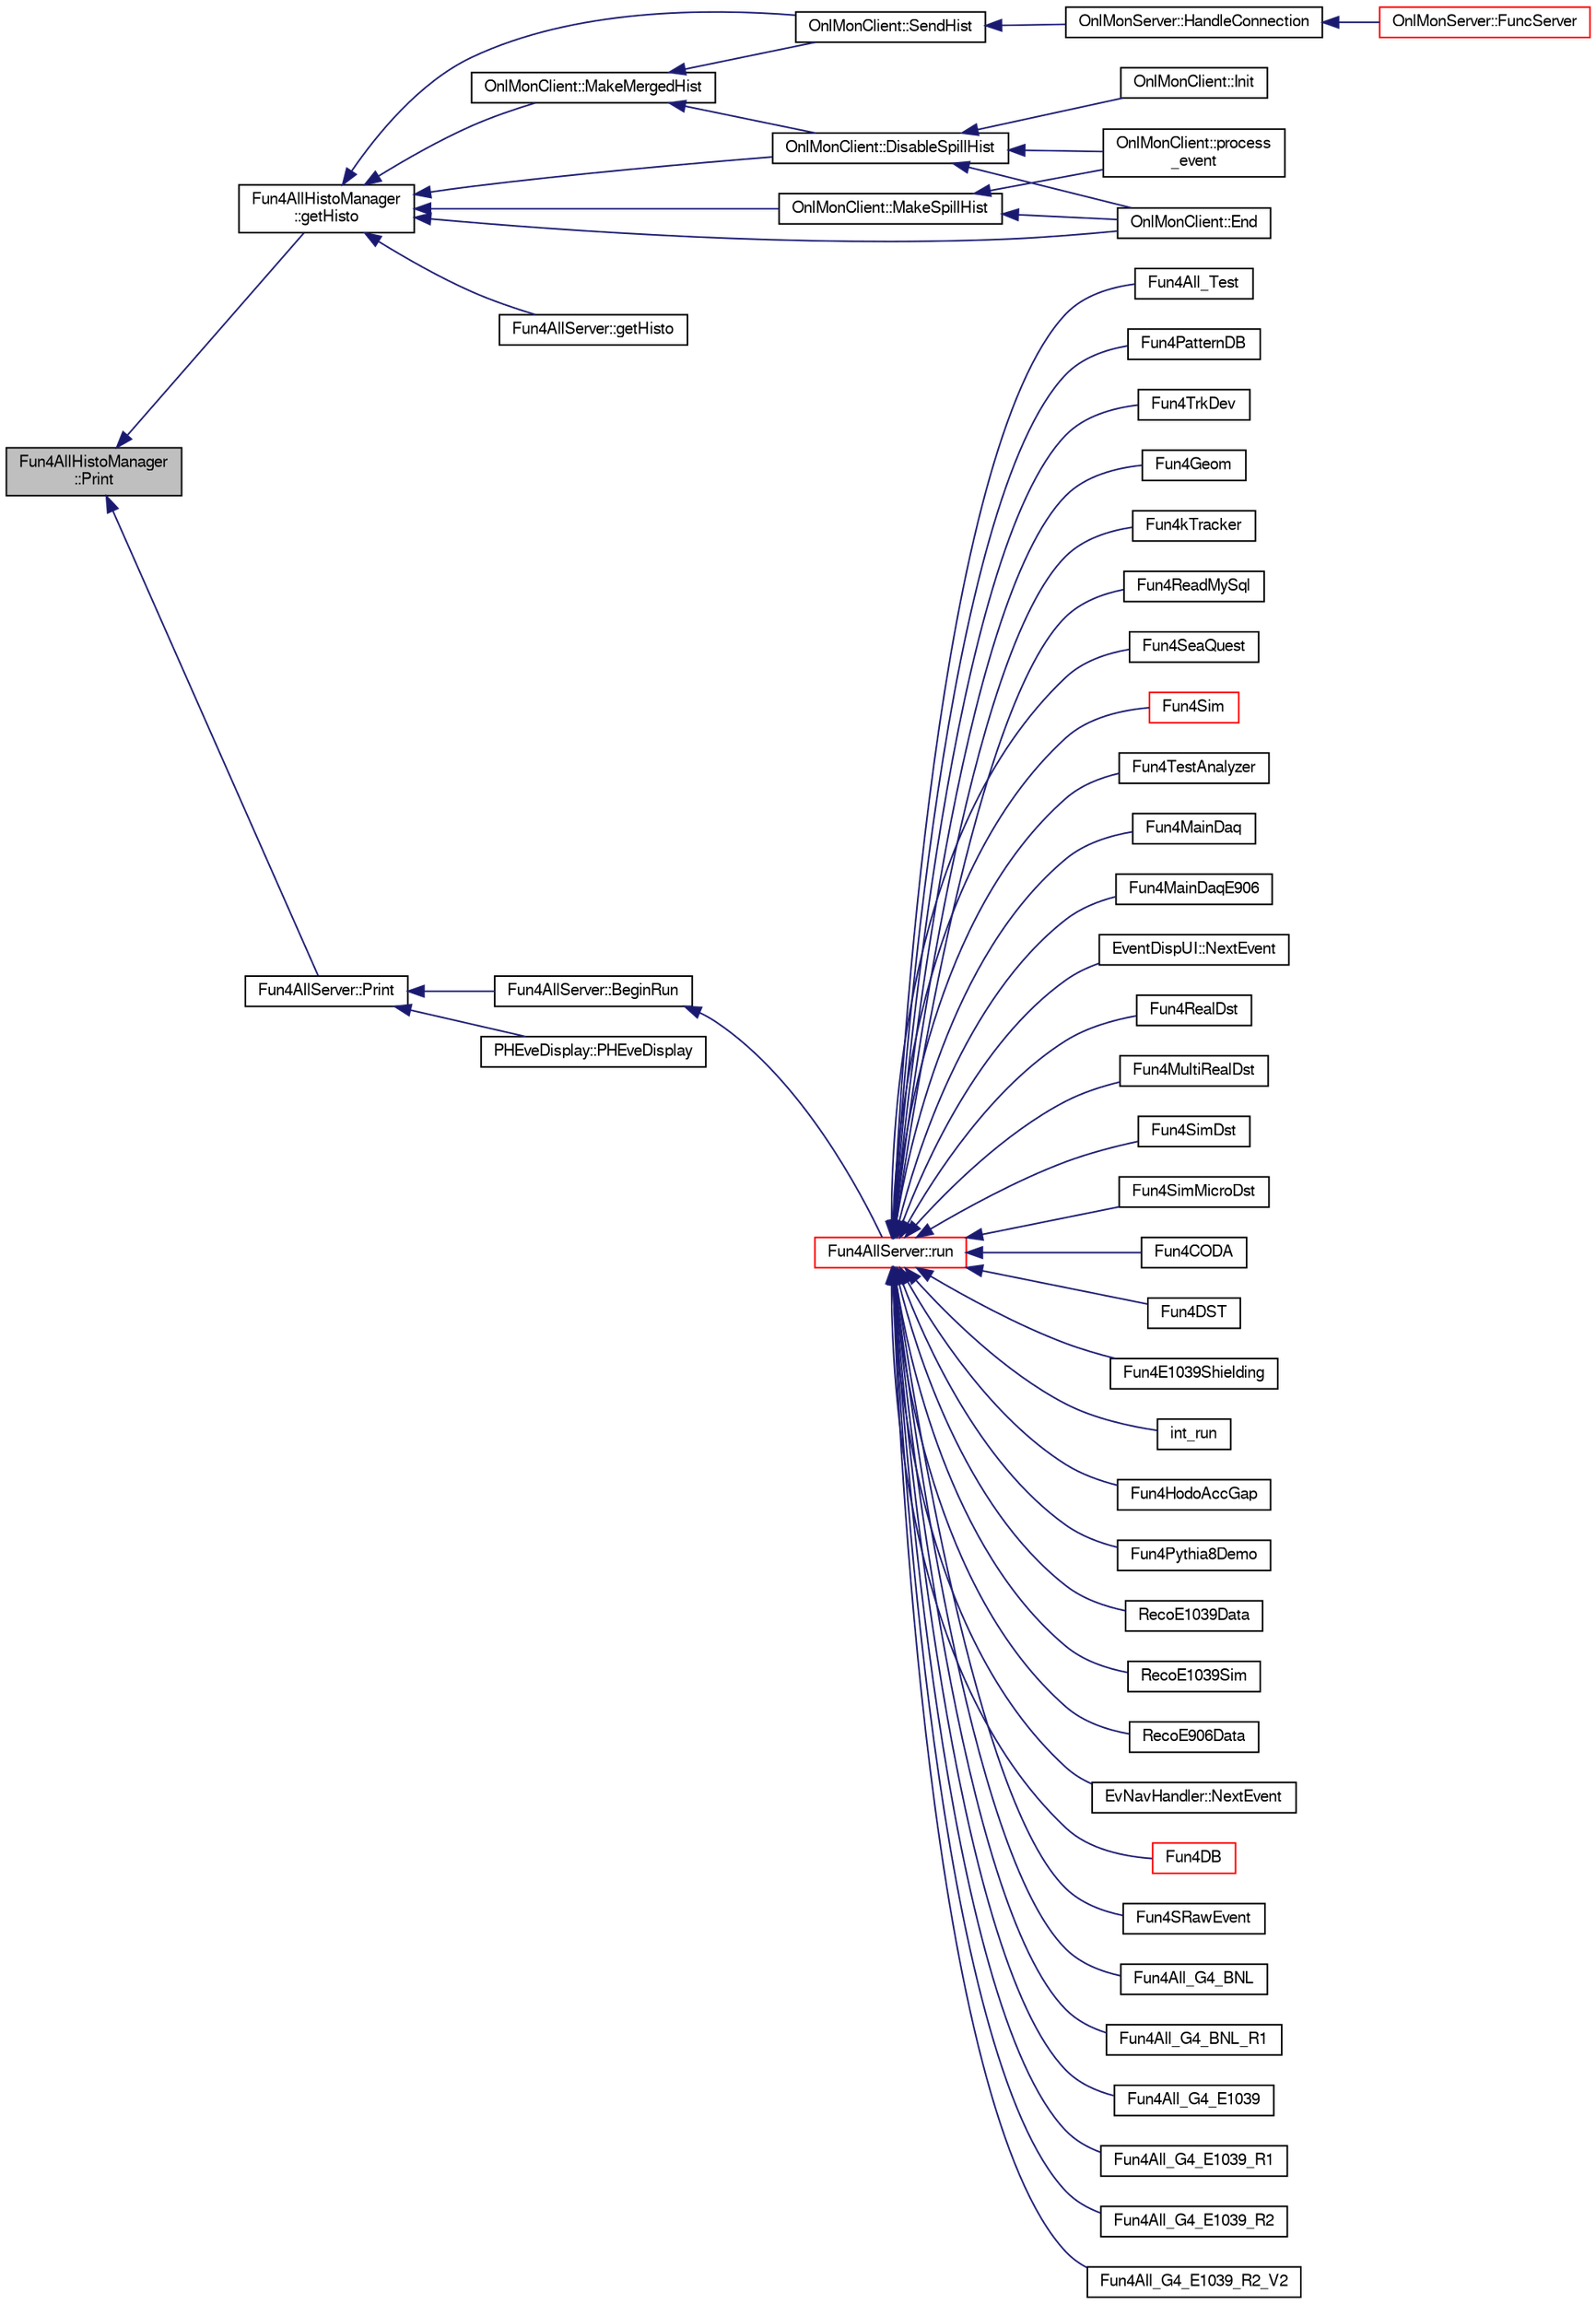 digraph "Fun4AllHistoManager::Print"
{
  bgcolor="transparent";
  edge [fontname="FreeSans",fontsize="10",labelfontname="FreeSans",labelfontsize="10"];
  node [fontname="FreeSans",fontsize="10",shape=record];
  rankdir="LR";
  Node1 [label="Fun4AllHistoManager\l::Print",height=0.2,width=0.4,color="black", fillcolor="grey75", style="filled" fontcolor="black"];
  Node1 -> Node2 [dir="back",color="midnightblue",fontsize="10",style="solid",fontname="FreeSans"];
  Node2 [label="Fun4AllHistoManager\l::getHisto",height=0.2,width=0.4,color="black",URL="$d3/d96/classFun4AllHistoManager.html#ae5401f032b650d41224dfa0e2f12d364"];
  Node2 -> Node3 [dir="back",color="midnightblue",fontsize="10",style="solid",fontname="FreeSans"];
  Node3 [label="OnlMonClient::DisableSpillHist",height=0.2,width=0.4,color="black",URL="$d9/d62/classOnlMonClient.html#adf3843d78cb59c4df0a8baa454755042"];
  Node3 -> Node4 [dir="back",color="midnightblue",fontsize="10",style="solid",fontname="FreeSans"];
  Node4 [label="OnlMonClient::Init",height=0.2,width=0.4,color="black",URL="$d9/d62/classOnlMonClient.html#a91282c6ffe8d2b7787632a1ab8d6916a"];
  Node3 -> Node5 [dir="back",color="midnightblue",fontsize="10",style="solid",fontname="FreeSans"];
  Node5 [label="OnlMonClient::process\l_event",height=0.2,width=0.4,color="black",URL="$d9/d62/classOnlMonClient.html#aae8316ce9e475ceb116f375bcb07fd41"];
  Node3 -> Node6 [dir="back",color="midnightblue",fontsize="10",style="solid",fontname="FreeSans"];
  Node6 [label="OnlMonClient::End",height=0.2,width=0.4,color="black",URL="$d9/d62/classOnlMonClient.html#a8e707fd7f6a89c8af8d716bdd06eed5d",tooltip="Called at the end of all processing. "];
  Node2 -> Node6 [dir="back",color="midnightblue",fontsize="10",style="solid",fontname="FreeSans"];
  Node2 -> Node7 [dir="back",color="midnightblue",fontsize="10",style="solid",fontname="FreeSans"];
  Node7 [label="Fun4AllServer::getHisto",height=0.2,width=0.4,color="black",URL="$da/d29/classFun4AllServer.html#a186f6b632bfe6120864a29651f3fff10"];
  Node2 -> Node8 [dir="back",color="midnightblue",fontsize="10",style="solid",fontname="FreeSans"];
  Node8 [label="OnlMonClient::MakeMergedHist",height=0.2,width=0.4,color="black",URL="$d9/d62/classOnlMonClient.html#a5327959f5913f05de4a7bed106a66604"];
  Node8 -> Node9 [dir="back",color="midnightblue",fontsize="10",style="solid",fontname="FreeSans"];
  Node9 [label="OnlMonClient::SendHist",height=0.2,width=0.4,color="black",URL="$d9/d62/classOnlMonClient.html#a99db500a862ab027dceda35548427aa7"];
  Node9 -> Node10 [dir="back",color="midnightblue",fontsize="10",style="solid",fontname="FreeSans"];
  Node10 [label="OnlMonServer::HandleConnection",height=0.2,width=0.4,color="black",URL="$d8/d38/classOnlMonServer.html#a9693ee62bc93597159ee3afcab2e4fe3"];
  Node10 -> Node11 [dir="back",color="midnightblue",fontsize="10",style="solid",fontname="FreeSans"];
  Node11 [label="OnlMonServer::FuncServer",height=0.2,width=0.4,color="red",URL="$d8/d38/classOnlMonServer.html#a6b92b7327c6c0a063d3478cd8422e42c"];
  Node8 -> Node3 [dir="back",color="midnightblue",fontsize="10",style="solid",fontname="FreeSans"];
  Node2 -> Node12 [dir="back",color="midnightblue",fontsize="10",style="solid",fontname="FreeSans"];
  Node12 [label="OnlMonClient::MakeSpillHist",height=0.2,width=0.4,color="black",URL="$d9/d62/classOnlMonClient.html#a2da49730f4fe278a8f85d80eb3b8d3c7"];
  Node12 -> Node5 [dir="back",color="midnightblue",fontsize="10",style="solid",fontname="FreeSans"];
  Node12 -> Node6 [dir="back",color="midnightblue",fontsize="10",style="solid",fontname="FreeSans"];
  Node2 -> Node9 [dir="back",color="midnightblue",fontsize="10",style="solid",fontname="FreeSans"];
  Node1 -> Node13 [dir="back",color="midnightblue",fontsize="10",style="solid",fontname="FreeSans"];
  Node13 [label="Fun4AllServer::Print",height=0.2,width=0.4,color="black",URL="$da/d29/classFun4AllServer.html#ae1b1a243ee1a67367c8da4ec3bdc003d"];
  Node13 -> Node14 [dir="back",color="midnightblue",fontsize="10",style="solid",fontname="FreeSans"];
  Node14 [label="Fun4AllServer::BeginRun",height=0.2,width=0.4,color="black",URL="$da/d29/classFun4AllServer.html#afcfc5583204cac58b4e66a2406187a18"];
  Node14 -> Node15 [dir="back",color="midnightblue",fontsize="10",style="solid",fontname="FreeSans"];
  Node15 [label="Fun4AllServer::run",height=0.2,width=0.4,color="red",URL="$da/d29/classFun4AllServer.html#a11bbc8b2f53bc06e0b05ee202dd6372a",tooltip="run n events (0 means up to end of file) "];
  Node15 -> Node16 [dir="back",color="midnightblue",fontsize="10",style="solid",fontname="FreeSans"];
  Node16 [label="Fun4RealDst",height=0.2,width=0.4,color="black",URL="$da/daa/Fun4RealDst_8C.html#af2bc551d71266cd8c5a6daeea6a861d8",tooltip="Fun4MainDaq.C: Fun4all macro to decode the MainDAQ data. "];
  Node15 -> Node17 [dir="back",color="midnightblue",fontsize="10",style="solid",fontname="FreeSans"];
  Node17 [label="Fun4MultiRealDst",height=0.2,width=0.4,color="black",URL="$da/daa/Fun4RealDst_8C.html#aa80eadb6952b5d52a756d7cf52d05770",tooltip="Function to analyze multiple DST files. "];
  Node15 -> Node18 [dir="back",color="midnightblue",fontsize="10",style="solid",fontname="FreeSans"];
  Node18 [label="Fun4SimDst",height=0.2,width=0.4,color="black",URL="$db/dba/Fun4SimDst_8C.html#abf0708efff889232b6c0a7359cfb70ae",tooltip="Fun4SimDst.C: Fun4all macro to analyze the E1039 simulated DST files. "];
  Node15 -> Node19 [dir="back",color="midnightblue",fontsize="10",style="solid",fontname="FreeSans"];
  Node19 [label="Fun4SimMicroDst",height=0.2,width=0.4,color="black",URL="$d6/dac/Fun4SimMicroDst_8C.html#ab980c780491ded824d61247fc1fa6127",tooltip="Fun4SimMicroDst.C: Fun4all macro to analyze you uDST. "];
  Node15 -> Node20 [dir="back",color="midnightblue",fontsize="10",style="solid",fontname="FreeSans"];
  Node20 [label="Fun4CODA",height=0.2,width=0.4,color="black",URL="$db/dbe/Fun4CODA_8C.html#a1bbee777074605aa2a59ddf9b2b52742"];
  Node15 -> Node21 [dir="back",color="midnightblue",fontsize="10",style="solid",fontname="FreeSans"];
  Node21 [label="Fun4DST",height=0.2,width=0.4,color="black",URL="$de/daf/Fun4DST_8C.html#a6a43c5ad028285b022976fa872e60cbc"];
  Node15 -> Node22 [dir="back",color="midnightblue",fontsize="10",style="solid",fontname="FreeSans"];
  Node22 [label="Fun4E1039Shielding",height=0.2,width=0.4,color="black",URL="$d2/d24/Fun4E1039Shielding_8C.html#a42592782dd55d6e219305ff678a00dc2"];
  Node15 -> Node23 [dir="back",color="midnightblue",fontsize="10",style="solid",fontname="FreeSans"];
  Node23 [label="int_run",height=0.2,width=0.4,color="black",URL="$d1/da2/E1039Shielding_2int__run_8C.html#a088590a1a5b93b904ba076de8ca1ef82"];
  Node15 -> Node24 [dir="back",color="midnightblue",fontsize="10",style="solid",fontname="FreeSans"];
  Node24 [label="Fun4HodoAccGap",height=0.2,width=0.4,color="black",URL="$d6/d6a/Fun4HodoAccGap_8C.html#a7aaa0687f144d5e7b417d7e9ac5f36da"];
  Node15 -> Node25 [dir="back",color="midnightblue",fontsize="10",style="solid",fontname="FreeSans"];
  Node25 [label="Fun4Pythia8Demo",height=0.2,width=0.4,color="black",URL="$de/d66/Fun4Pythia8Demo_8C.html#a6a06be36766511c5ad76013c9cbfe5b5"];
  Node15 -> Node26 [dir="back",color="midnightblue",fontsize="10",style="solid",fontname="FreeSans"];
  Node26 [label="RecoE1039Data",height=0.2,width=0.4,color="black",URL="$db/dea/RecoE1039Data_8C.html#a619388c470b52b98a611cb6f18ba24c1"];
  Node15 -> Node27 [dir="back",color="midnightblue",fontsize="10",style="solid",fontname="FreeSans"];
  Node27 [label="RecoE1039Sim",height=0.2,width=0.4,color="black",URL="$d0/d9c/RecoE1039Sim_8C.html#a07edfd7b51752cb53ea50911050a8511"];
  Node15 -> Node28 [dir="back",color="midnightblue",fontsize="10",style="solid",fontname="FreeSans"];
  Node28 [label="RecoE906Data",height=0.2,width=0.4,color="black",URL="$df/d0c/RecoE906Data_8C.html#ad032525ca693000ba382d14d82bf9f2b"];
  Node15 -> Node29 [dir="back",color="midnightblue",fontsize="10",style="solid",fontname="FreeSans"];
  Node29 [label="EvNavHandler::NextEvent",height=0.2,width=0.4,color="black",URL="$d2/d99/classEvNavHandler.html#ad5d302e05a2917dbcf1d4b66453b7187"];
  Node15 -> Node30 [dir="back",color="midnightblue",fontsize="10",style="solid",fontname="FreeSans"];
  Node30 [label="Fun4DB",height=0.2,width=0.4,color="red",URL="$df/dc0/Fun4DB_8C.html#a156048b96f7485e3cc410afbc05fc286"];
  Node15 -> Node31 [dir="back",color="midnightblue",fontsize="10",style="solid",fontname="FreeSans"];
  Node31 [label="Fun4SRawEvent",height=0.2,width=0.4,color="black",URL="$d8/de7/Fun4SRawEvent_8C.html#aaa9bb2e956ce860a8cb6e7845bcc4ed5"];
  Node15 -> Node32 [dir="back",color="midnightblue",fontsize="10",style="solid",fontname="FreeSans"];
  Node32 [label="Fun4All_G4_BNL",height=0.2,width=0.4,color="black",URL="$d9/de0/Fun4All__G4__BNL_8C.html#a62a558c2bb73d1be82a65b16f52ce2e0"];
  Node15 -> Node33 [dir="back",color="midnightblue",fontsize="10",style="solid",fontname="FreeSans"];
  Node33 [label="Fun4All_G4_BNL_R1",height=0.2,width=0.4,color="black",URL="$de/dad/Fun4All__G4__BNL__R1_8C.html#a361be596f3554cfa3d0fc26346c50c31"];
  Node15 -> Node34 [dir="back",color="midnightblue",fontsize="10",style="solid",fontname="FreeSans"];
  Node34 [label="Fun4All_G4_E1039",height=0.2,width=0.4,color="black",URL="$d1/d24/Fun4All__G4__E1039_8C.html#ad81863c21df83a735c57713bc9ec59b1"];
  Node15 -> Node35 [dir="back",color="midnightblue",fontsize="10",style="solid",fontname="FreeSans"];
  Node35 [label="Fun4All_G4_E1039_R1",height=0.2,width=0.4,color="black",URL="$de/d10/Fun4All__G4__E1039__R1_8C.html#aa484b834b55e3114dfd4cd82dcd11831"];
  Node15 -> Node36 [dir="back",color="midnightblue",fontsize="10",style="solid",fontname="FreeSans"];
  Node36 [label="Fun4All_G4_E1039_R2",height=0.2,width=0.4,color="black",URL="$df/d98/Fun4All__G4__E1039__R2_8C.html#a0cc5938b98723b2d5216049aad7edb01"];
  Node15 -> Node37 [dir="back",color="midnightblue",fontsize="10",style="solid",fontname="FreeSans"];
  Node37 [label="Fun4All_G4_E1039_R2_V2",height=0.2,width=0.4,color="black",URL="$d1/d91/Fun4All__G4__E1039__R2__V2_8C.html#a89f8b08cddafb17f4ba14e509a0ca1db"];
  Node15 -> Node38 [dir="back",color="midnightblue",fontsize="10",style="solid",fontname="FreeSans"];
  Node38 [label="Fun4All_Test",height=0.2,width=0.4,color="black",URL="$d5/db4/Fun4All__Test_8C.html#ae69a57ea66fbed58544200f95796a66f"];
  Node15 -> Node39 [dir="back",color="midnightblue",fontsize="10",style="solid",fontname="FreeSans"];
  Node39 [label="Fun4PatternDB",height=0.2,width=0.4,color="black",URL="$d7/d66/Fun4PatternDB_8C.html#a9e68afec0dfdd12961d550386529d5eb"];
  Node15 -> Node40 [dir="back",color="midnightblue",fontsize="10",style="solid",fontname="FreeSans"];
  Node40 [label="Fun4TrkDev",height=0.2,width=0.4,color="black",URL="$d2/d3a/Fun4TrkDev_8C.html#abd98cf50196a6ad7cb2289d1f0442b73"];
  Node15 -> Node41 [dir="back",color="midnightblue",fontsize="10",style="solid",fontname="FreeSans"];
  Node41 [label="Fun4Geom",height=0.2,width=0.4,color="black",URL="$db/d7c/Fun4DumpGeom_8C.html#ac8b66de3cf15072c6969f76f6b8f7f4c"];
  Node15 -> Node42 [dir="back",color="midnightblue",fontsize="10",style="solid",fontname="FreeSans"];
  Node42 [label="Fun4kTracker",height=0.2,width=0.4,color="black",URL="$dd/d7d/Fun4kTracker_8C.html#abe7052288e4678d0346333383ad821ff"];
  Node15 -> Node43 [dir="back",color="midnightblue",fontsize="10",style="solid",fontname="FreeSans"];
  Node43 [label="Fun4ReadMySql",height=0.2,width=0.4,color="black",URL="$d9/d8c/Fun4ReadMySql_8C.html#a82110168fa15d41b073c27eeadfc0ff3"];
  Node15 -> Node44 [dir="back",color="midnightblue",fontsize="10",style="solid",fontname="FreeSans"];
  Node44 [label="Fun4SeaQuest",height=0.2,width=0.4,color="black",URL="$d6/d4c/Fun4SeaQuest_8C.html#a81bffd149f5c71602cb40eb0f45019c3"];
  Node15 -> Node45 [dir="back",color="midnightblue",fontsize="10",style="solid",fontname="FreeSans"];
  Node45 [label="Fun4Sim",height=0.2,width=0.4,color="red",URL="$d7/d65/e1039-core_2macros_2Fun4Sim_8C.html#a5e9276116ae0064f58b288a1e0e4e3db"];
  Node15 -> Node46 [dir="back",color="midnightblue",fontsize="10",style="solid",fontname="FreeSans"];
  Node46 [label="Fun4TestAnalyzer",height=0.2,width=0.4,color="black",URL="$de/d48/Fun4TestAnalyzer_8C.html#af993f3ce438e5ebcb52b97e41124a3db"];
  Node15 -> Node47 [dir="back",color="midnightblue",fontsize="10",style="solid",fontname="FreeSans"];
  Node47 [label="Fun4MainDaq",height=0.2,width=0.4,color="black",URL="$df/d6a/e1039-core_2online_2macros_2Fun4MainDaq_8C.html#ab9151bcfc5d35e7a25c9cf86fddd2bd2",tooltip="Fun4MainDaq.C: Fun4all macro to decode the MainDAQ data. "];
  Node15 -> Node48 [dir="back",color="midnightblue",fontsize="10",style="solid",fontname="FreeSans"];
  Node48 [label="Fun4MainDaqE906",height=0.2,width=0.4,color="black",URL="$d1/d6b/Fun4MainDaqE906_8C.html#a3617355b5c033a5635408b1cd8c29c35",tooltip="Fun4MainDaq.C: Fun4all macro to decode the MainDAQ data. "];
  Node15 -> Node49 [dir="back",color="midnightblue",fontsize="10",style="solid",fontname="FreeSans"];
  Node49 [label="EventDispUI::NextEvent",height=0.2,width=0.4,color="black",URL="$d8/d6d/classEventDispUI.html#a93421e77c003c06c1aff15cd2adb1c9a"];
  Node13 -> Node50 [dir="back",color="midnightblue",fontsize="10",style="solid",fontname="FreeSans"];
  Node50 [label="PHEveDisplay::PHEveDisplay",height=0.2,width=0.4,color="black",URL="$df/d41/classPHEveDisplay.html#a7277b7998bff90aa84bdc066e6cbbb6a"];
}
